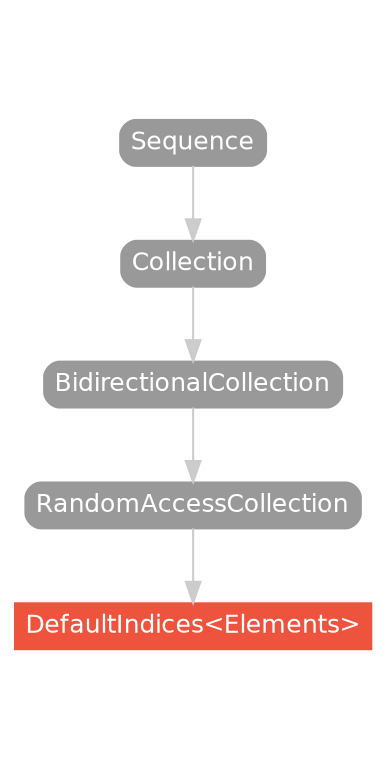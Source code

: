 strict digraph "DefaultIndices<Elements> - Type Hierarchy - SwiftDoc.org" {
    pad="0.1,0.8"
    node [shape=box, style="filled,rounded", color="#999999", fillcolor="#999999", fontcolor=white, fontname=Helvetica, fontnames="Helvetica,sansserif", fontsize=12, margin="0.07,0.05", height="0.3"]
    edge [color="#cccccc"]
    "BidirectionalCollection" [URL="/protocol/BidirectionalCollection/hierarchy/"]
    "Collection" [URL="/protocol/Collection/hierarchy/"]
    "DefaultIndices<Elements>" [URL="/type/DefaultIndices/", style="filled", fillcolor="#ee543d", color="#ee543d"]
    "RandomAccessCollection" [URL="/protocol/RandomAccessCollection/hierarchy/"]
    "Sequence" [URL="/protocol/Sequence/hierarchy/"]    "RandomAccessCollection" -> "DefaultIndices<Elements>"
    "BidirectionalCollection" -> "RandomAccessCollection"
    "Collection" -> "BidirectionalCollection"
    "Sequence" -> "Collection"
    subgraph Types {
        rank = max; "DefaultIndices<Elements>";
    }
}